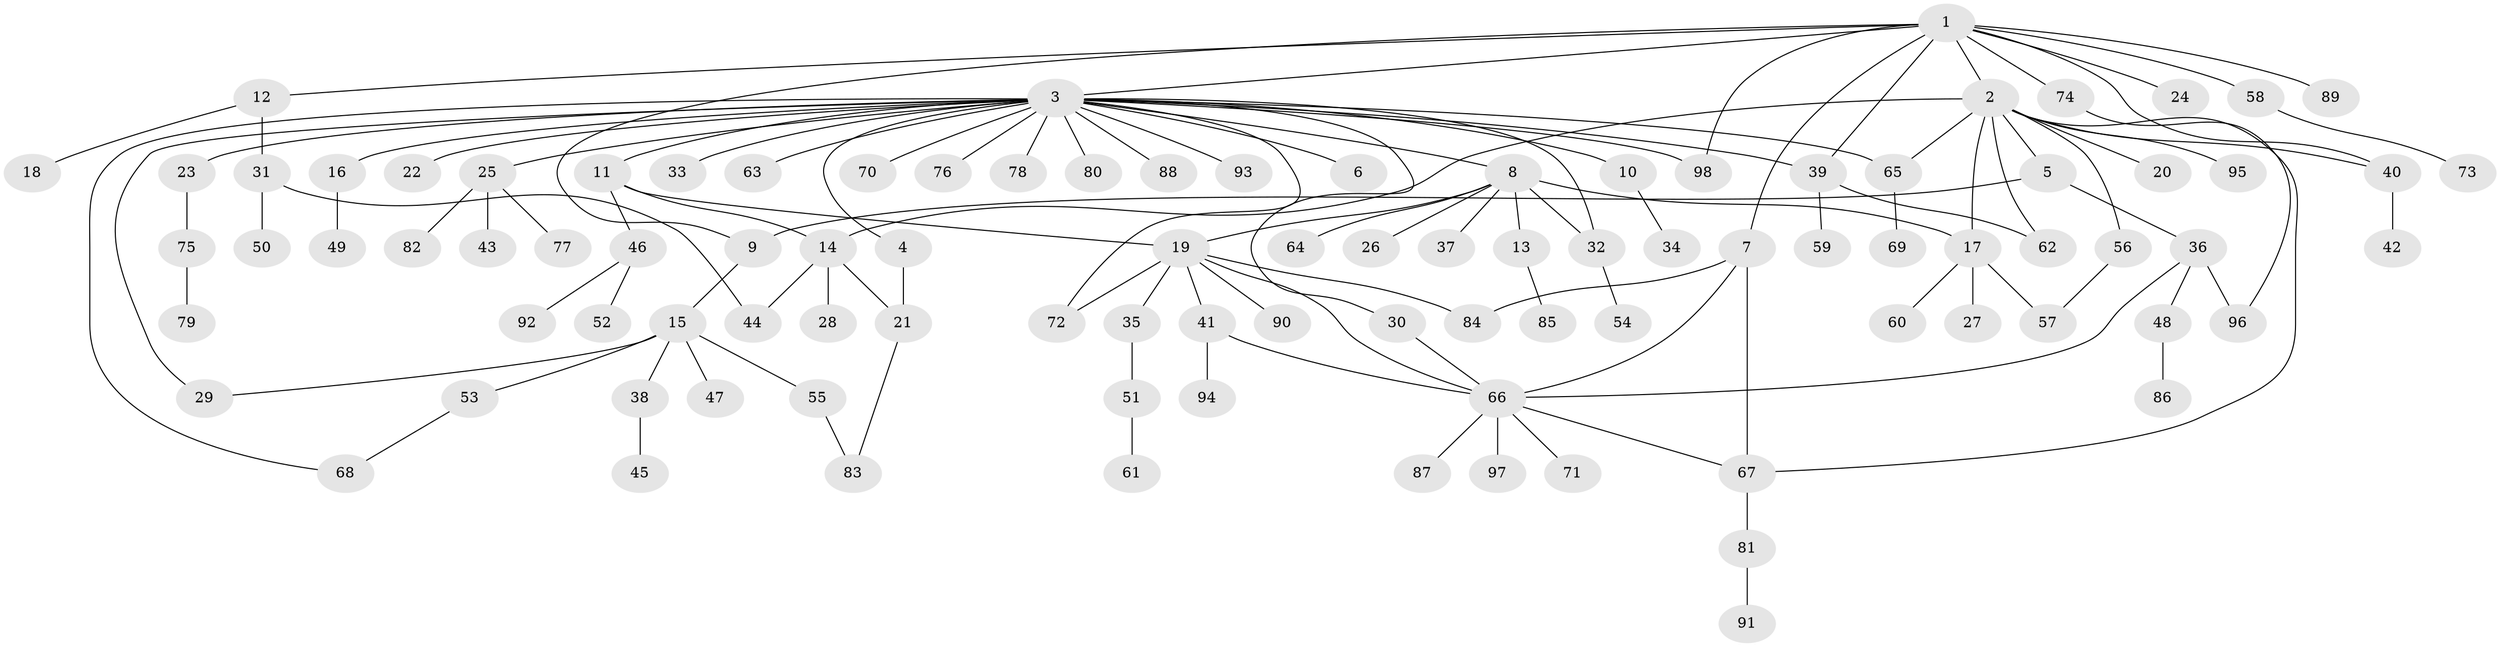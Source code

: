 // coarse degree distribution, {12: 0.013888888888888888, 13: 0.013888888888888888, 26: 0.013888888888888888, 4: 0.05555555555555555, 1: 0.5694444444444444, 5: 0.027777777777777776, 8: 0.027777777777777776, 2: 0.2222222222222222, 6: 0.013888888888888888, 3: 0.027777777777777776, 10: 0.013888888888888888}
// Generated by graph-tools (version 1.1) at 2025/41/03/06/25 10:41:45]
// undirected, 98 vertices, 122 edges
graph export_dot {
graph [start="1"]
  node [color=gray90,style=filled];
  1;
  2;
  3;
  4;
  5;
  6;
  7;
  8;
  9;
  10;
  11;
  12;
  13;
  14;
  15;
  16;
  17;
  18;
  19;
  20;
  21;
  22;
  23;
  24;
  25;
  26;
  27;
  28;
  29;
  30;
  31;
  32;
  33;
  34;
  35;
  36;
  37;
  38;
  39;
  40;
  41;
  42;
  43;
  44;
  45;
  46;
  47;
  48;
  49;
  50;
  51;
  52;
  53;
  54;
  55;
  56;
  57;
  58;
  59;
  60;
  61;
  62;
  63;
  64;
  65;
  66;
  67;
  68;
  69;
  70;
  71;
  72;
  73;
  74;
  75;
  76;
  77;
  78;
  79;
  80;
  81;
  82;
  83;
  84;
  85;
  86;
  87;
  88;
  89;
  90;
  91;
  92;
  93;
  94;
  95;
  96;
  97;
  98;
  1 -- 2;
  1 -- 3;
  1 -- 7;
  1 -- 9;
  1 -- 12;
  1 -- 24;
  1 -- 39;
  1 -- 40;
  1 -- 58;
  1 -- 74;
  1 -- 89;
  1 -- 98;
  2 -- 5;
  2 -- 14;
  2 -- 17;
  2 -- 20;
  2 -- 40;
  2 -- 56;
  2 -- 62;
  2 -- 65;
  2 -- 67;
  2 -- 95;
  3 -- 4;
  3 -- 6;
  3 -- 8;
  3 -- 10;
  3 -- 11;
  3 -- 16;
  3 -- 22;
  3 -- 23;
  3 -- 25;
  3 -- 29;
  3 -- 30;
  3 -- 32;
  3 -- 33;
  3 -- 39;
  3 -- 63;
  3 -- 65;
  3 -- 68;
  3 -- 70;
  3 -- 72;
  3 -- 76;
  3 -- 78;
  3 -- 80;
  3 -- 88;
  3 -- 93;
  3 -- 98;
  4 -- 21;
  5 -- 9;
  5 -- 36;
  7 -- 66;
  7 -- 67;
  7 -- 84;
  8 -- 13;
  8 -- 17;
  8 -- 19;
  8 -- 26;
  8 -- 32;
  8 -- 37;
  8 -- 64;
  9 -- 15;
  10 -- 34;
  11 -- 14;
  11 -- 19;
  11 -- 46;
  12 -- 18;
  12 -- 31;
  13 -- 85;
  14 -- 21;
  14 -- 28;
  14 -- 44;
  15 -- 29;
  15 -- 38;
  15 -- 47;
  15 -- 53;
  15 -- 55;
  16 -- 49;
  17 -- 27;
  17 -- 57;
  17 -- 60;
  19 -- 35;
  19 -- 41;
  19 -- 66;
  19 -- 72;
  19 -- 84;
  19 -- 90;
  21 -- 83;
  23 -- 75;
  25 -- 43;
  25 -- 77;
  25 -- 82;
  30 -- 66;
  31 -- 44;
  31 -- 50;
  32 -- 54;
  35 -- 51;
  36 -- 48;
  36 -- 66;
  36 -- 96;
  38 -- 45;
  39 -- 59;
  39 -- 62;
  40 -- 42;
  41 -- 66;
  41 -- 94;
  46 -- 52;
  46 -- 92;
  48 -- 86;
  51 -- 61;
  53 -- 68;
  55 -- 83;
  56 -- 57;
  58 -- 73;
  65 -- 69;
  66 -- 67;
  66 -- 71;
  66 -- 87;
  66 -- 97;
  67 -- 81;
  74 -- 96;
  75 -- 79;
  81 -- 91;
}

